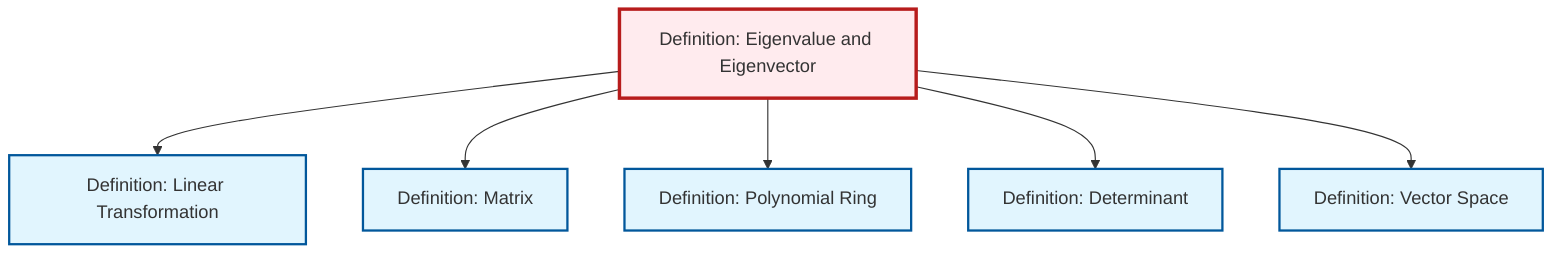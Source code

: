 graph TD
    classDef definition fill:#e1f5fe,stroke:#01579b,stroke-width:2px
    classDef theorem fill:#f3e5f5,stroke:#4a148c,stroke-width:2px
    classDef axiom fill:#fff3e0,stroke:#e65100,stroke-width:2px
    classDef example fill:#e8f5e9,stroke:#1b5e20,stroke-width:2px
    classDef current fill:#ffebee,stroke:#b71c1c,stroke-width:3px
    def-matrix["Definition: Matrix"]:::definition
    def-eigenvalue-eigenvector["Definition: Eigenvalue and Eigenvector"]:::definition
    def-vector-space["Definition: Vector Space"]:::definition
    def-linear-transformation["Definition: Linear Transformation"]:::definition
    def-polynomial-ring["Definition: Polynomial Ring"]:::definition
    def-determinant["Definition: Determinant"]:::definition
    def-eigenvalue-eigenvector --> def-linear-transformation
    def-eigenvalue-eigenvector --> def-matrix
    def-eigenvalue-eigenvector --> def-polynomial-ring
    def-eigenvalue-eigenvector --> def-determinant
    def-eigenvalue-eigenvector --> def-vector-space
    class def-eigenvalue-eigenvector current